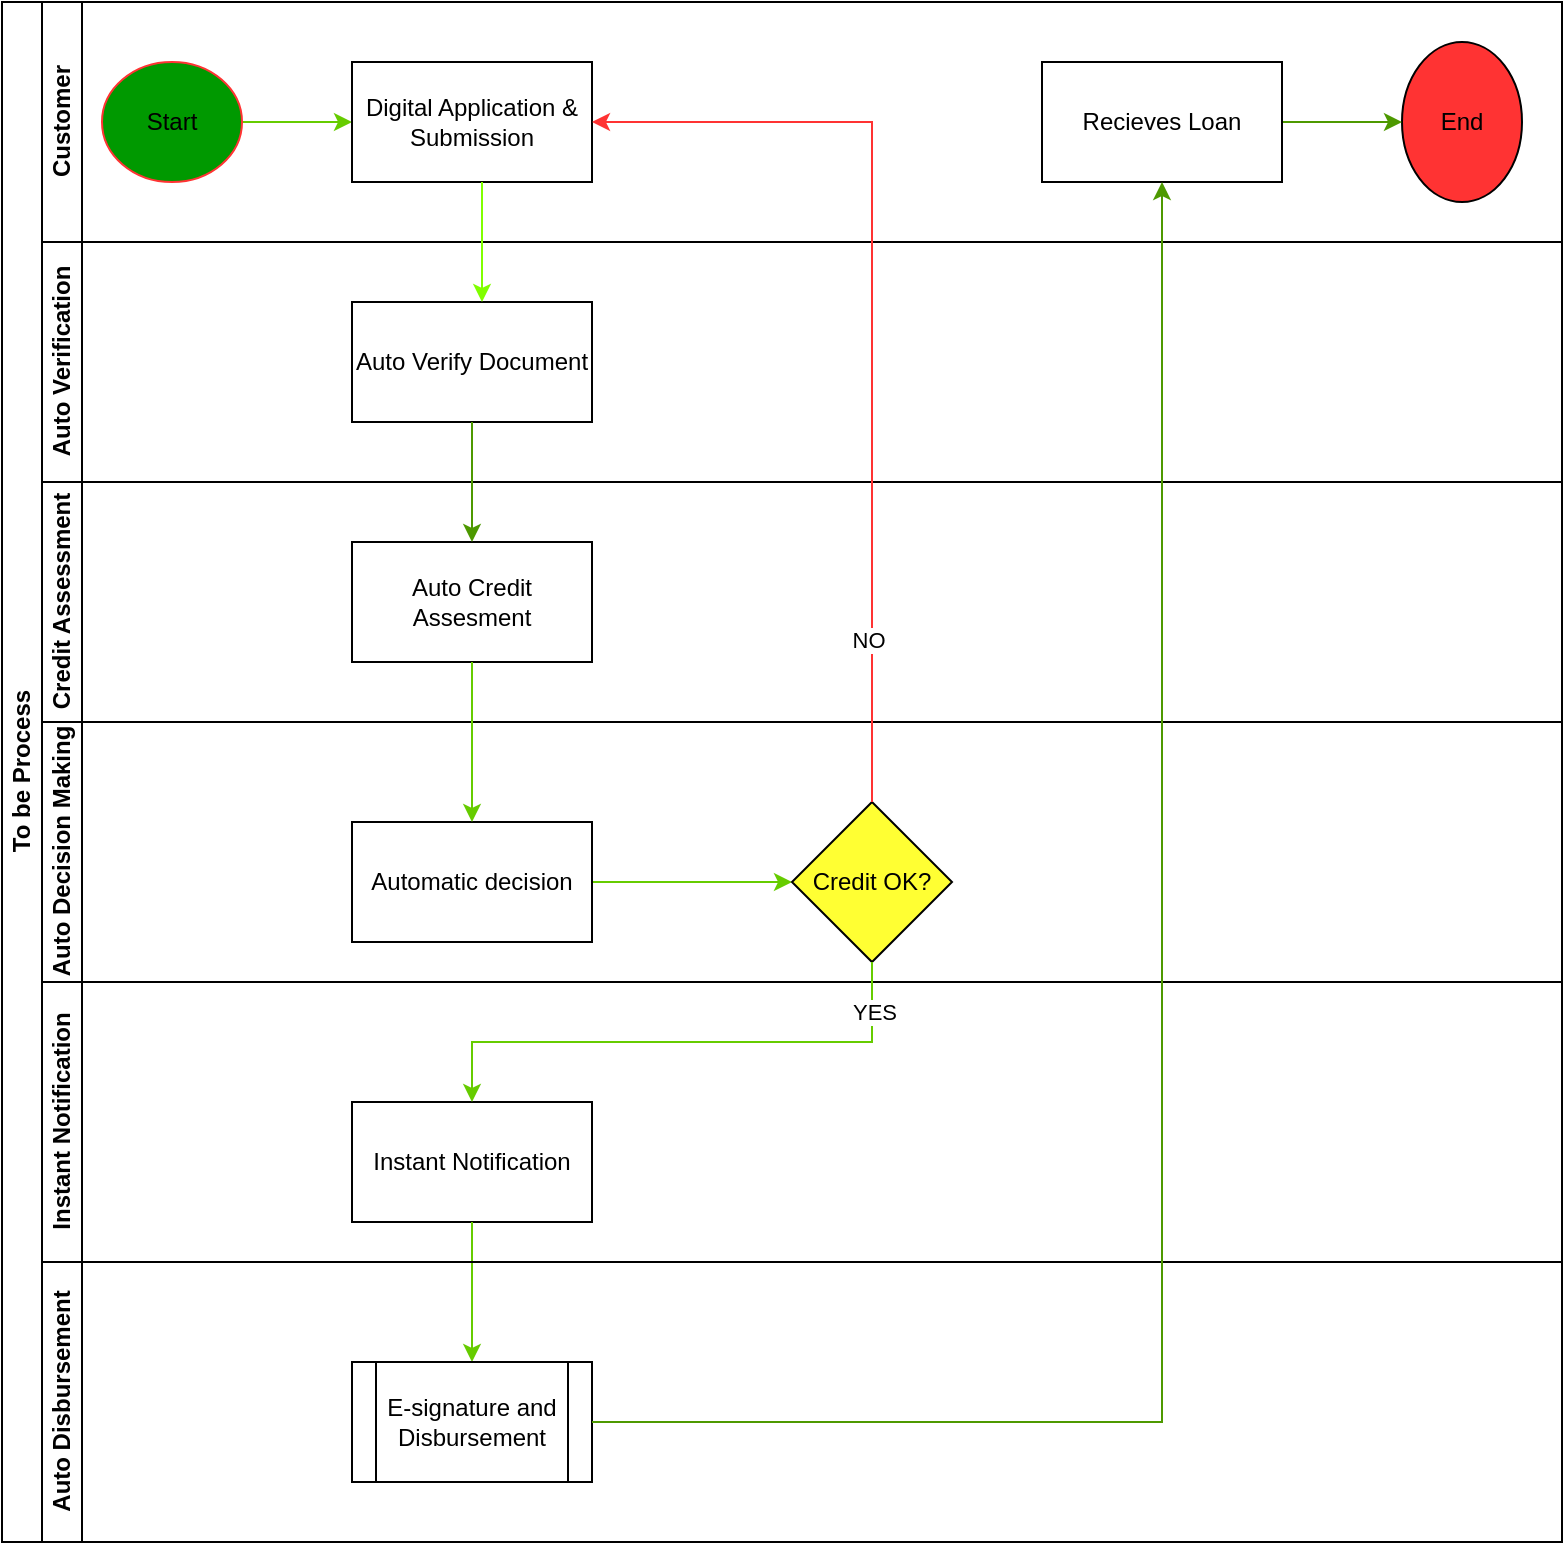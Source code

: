 <mxfile version="24.2.5" type="device">
  <diagram id="prtHgNgQTEPvFCAcTncT" name="Page-1">
    <mxGraphModel dx="1050" dy="565" grid="1" gridSize="10" guides="1" tooltips="1" connect="1" arrows="1" fold="1" page="1" pageScale="1" pageWidth="827" pageHeight="1169" math="0" shadow="0">
      <root>
        <mxCell id="0" />
        <mxCell id="1" parent="0" />
        <mxCell id="dNxyNK7c78bLwvsdeMH5-19" value="To be Process" style="swimlane;html=1;childLayout=stackLayout;resizeParent=1;resizeParentMax=0;horizontal=0;startSize=20;horizontalStack=0;" parent="1" vertex="1">
          <mxGeometry x="40" y="100" width="780" height="770" as="geometry" />
        </mxCell>
        <mxCell id="dNxyNK7c78bLwvsdeMH5-20" value="Customer" style="swimlane;html=1;startSize=20;horizontal=0;" parent="dNxyNK7c78bLwvsdeMH5-19" vertex="1">
          <mxGeometry x="20" width="760" height="120" as="geometry" />
        </mxCell>
        <mxCell id="YihsSeVG_R-uU1iq_pxh-14" value="" style="edgeStyle=orthogonalEdgeStyle;rounded=0;orthogonalLoop=1;jettySize=auto;html=1;strokeColor=#66CC00;" edge="1" parent="dNxyNK7c78bLwvsdeMH5-20" source="YihsSeVG_R-uU1iq_pxh-4" target="YihsSeVG_R-uU1iq_pxh-13">
          <mxGeometry relative="1" as="geometry" />
        </mxCell>
        <mxCell id="YihsSeVG_R-uU1iq_pxh-4" value="Start" style="ellipse;whiteSpace=wrap;html=1;strokeColor=#FF3333;fillColor=#009900;" vertex="1" parent="dNxyNK7c78bLwvsdeMH5-20">
          <mxGeometry x="30" y="30" width="70" height="60" as="geometry" />
        </mxCell>
        <mxCell id="YihsSeVG_R-uU1iq_pxh-13" value="Digital Application &amp;amp; Submission" style="whiteSpace=wrap;html=1;" vertex="1" parent="dNxyNK7c78bLwvsdeMH5-20">
          <mxGeometry x="155" y="30" width="120" height="60" as="geometry" />
        </mxCell>
        <mxCell id="YihsSeVG_R-uU1iq_pxh-49" value="End" style="ellipse;whiteSpace=wrap;html=1;fillColor=#FF3333;" vertex="1" parent="dNxyNK7c78bLwvsdeMH5-20">
          <mxGeometry x="680" y="20" width="60" height="80" as="geometry" />
        </mxCell>
        <mxCell id="YihsSeVG_R-uU1iq_pxh-55" style="edgeStyle=orthogonalEdgeStyle;rounded=0;orthogonalLoop=1;jettySize=auto;html=1;strokeColor=#4D9900;" edge="1" parent="dNxyNK7c78bLwvsdeMH5-20" source="YihsSeVG_R-uU1iq_pxh-53" target="YihsSeVG_R-uU1iq_pxh-49">
          <mxGeometry relative="1" as="geometry" />
        </mxCell>
        <mxCell id="YihsSeVG_R-uU1iq_pxh-53" value="Recieves Loan" style="whiteSpace=wrap;html=1;" vertex="1" parent="dNxyNK7c78bLwvsdeMH5-20">
          <mxGeometry x="500" y="30" width="120" height="60" as="geometry" />
        </mxCell>
        <mxCell id="dNxyNK7c78bLwvsdeMH5-21" value="Auto Verification" style="swimlane;html=1;startSize=20;horizontal=0;" parent="dNxyNK7c78bLwvsdeMH5-19" vertex="1">
          <mxGeometry x="20" y="120" width="760" height="120" as="geometry" />
        </mxCell>
        <mxCell id="YihsSeVG_R-uU1iq_pxh-15" value="Auto Verify Document" style="whiteSpace=wrap;html=1;" vertex="1" parent="dNxyNK7c78bLwvsdeMH5-21">
          <mxGeometry x="155" y="30" width="120" height="60" as="geometry" />
        </mxCell>
        <mxCell id="dNxyNK7c78bLwvsdeMH5-22" value="Credit Assessment" style="swimlane;html=1;startSize=20;horizontal=0;" parent="dNxyNK7c78bLwvsdeMH5-19" vertex="1">
          <mxGeometry x="20" y="240" width="760" height="120" as="geometry" />
        </mxCell>
        <mxCell id="YihsSeVG_R-uU1iq_pxh-17" value="Auto Credit Assesment" style="whiteSpace=wrap;html=1;" vertex="1" parent="dNxyNK7c78bLwvsdeMH5-22">
          <mxGeometry x="155" y="30" width="120" height="60" as="geometry" />
        </mxCell>
        <mxCell id="YihsSeVG_R-uU1iq_pxh-2" value="Auto Decision Making" style="swimlane;html=1;startSize=20;horizontal=0;" vertex="1" parent="dNxyNK7c78bLwvsdeMH5-19">
          <mxGeometry x="20" y="360" width="760" height="130" as="geometry" />
        </mxCell>
        <mxCell id="YihsSeVG_R-uU1iq_pxh-36" value="" style="edgeStyle=orthogonalEdgeStyle;rounded=0;orthogonalLoop=1;jettySize=auto;html=1;strokeColor=#66CC00;" edge="1" parent="YihsSeVG_R-uU1iq_pxh-2" source="YihsSeVG_R-uU1iq_pxh-33" target="YihsSeVG_R-uU1iq_pxh-35">
          <mxGeometry relative="1" as="geometry" />
        </mxCell>
        <mxCell id="YihsSeVG_R-uU1iq_pxh-33" value="Automatic decision" style="whiteSpace=wrap;html=1;" vertex="1" parent="YihsSeVG_R-uU1iq_pxh-2">
          <mxGeometry x="155" y="50" width="120" height="60" as="geometry" />
        </mxCell>
        <mxCell id="YihsSeVG_R-uU1iq_pxh-35" value="Credit OK?" style="rhombus;whiteSpace=wrap;html=1;fillColor=#FFFF33;" vertex="1" parent="YihsSeVG_R-uU1iq_pxh-2">
          <mxGeometry x="375" y="40" width="80" height="80" as="geometry" />
        </mxCell>
        <mxCell id="YihsSeVG_R-uU1iq_pxh-3" value="Instant Notification" style="swimlane;html=1;startSize=20;horizontal=0;" vertex="1" parent="dNxyNK7c78bLwvsdeMH5-19">
          <mxGeometry x="20" y="490" width="760" height="140" as="geometry" />
        </mxCell>
        <mxCell id="YihsSeVG_R-uU1iq_pxh-39" value="Instant Notification" style="whiteSpace=wrap;html=1;" vertex="1" parent="YihsSeVG_R-uU1iq_pxh-3">
          <mxGeometry x="155" y="60" width="120" height="60" as="geometry" />
        </mxCell>
        <mxCell id="YihsSeVG_R-uU1iq_pxh-16" value="" style="edgeStyle=orthogonalEdgeStyle;rounded=0;orthogonalLoop=1;jettySize=auto;html=1;strokeColor=#80FF00;" edge="1" parent="dNxyNK7c78bLwvsdeMH5-19" source="YihsSeVG_R-uU1iq_pxh-13" target="YihsSeVG_R-uU1iq_pxh-15">
          <mxGeometry relative="1" as="geometry">
            <Array as="points">
              <mxPoint x="240" y="140" />
              <mxPoint x="240" y="140" />
            </Array>
          </mxGeometry>
        </mxCell>
        <mxCell id="YihsSeVG_R-uU1iq_pxh-18" value="" style="edgeStyle=orthogonalEdgeStyle;rounded=0;orthogonalLoop=1;jettySize=auto;html=1;strokeColor=#4D9900;" edge="1" parent="dNxyNK7c78bLwvsdeMH5-19" source="YihsSeVG_R-uU1iq_pxh-15" target="YihsSeVG_R-uU1iq_pxh-17">
          <mxGeometry relative="1" as="geometry" />
        </mxCell>
        <mxCell id="YihsSeVG_R-uU1iq_pxh-34" value="" style="edgeStyle=orthogonalEdgeStyle;rounded=0;orthogonalLoop=1;jettySize=auto;html=1;strokeColor=#66CC00;" edge="1" parent="dNxyNK7c78bLwvsdeMH5-19" source="YihsSeVG_R-uU1iq_pxh-17" target="YihsSeVG_R-uU1iq_pxh-33">
          <mxGeometry relative="1" as="geometry" />
        </mxCell>
        <mxCell id="YihsSeVG_R-uU1iq_pxh-37" style="edgeStyle=orthogonalEdgeStyle;rounded=0;orthogonalLoop=1;jettySize=auto;html=1;entryX=1;entryY=0.5;entryDx=0;entryDy=0;strokeColor=#FF3333;" edge="1" parent="dNxyNK7c78bLwvsdeMH5-19" source="YihsSeVG_R-uU1iq_pxh-35" target="YihsSeVG_R-uU1iq_pxh-13">
          <mxGeometry relative="1" as="geometry">
            <Array as="points">
              <mxPoint x="435" y="60" />
            </Array>
          </mxGeometry>
        </mxCell>
        <mxCell id="YihsSeVG_R-uU1iq_pxh-38" value="NO" style="edgeLabel;html=1;align=center;verticalAlign=middle;resizable=0;points=[];" vertex="1" connectable="0" parent="YihsSeVG_R-uU1iq_pxh-37">
          <mxGeometry x="-0.662" y="2" relative="1" as="geometry">
            <mxPoint as="offset" />
          </mxGeometry>
        </mxCell>
        <mxCell id="YihsSeVG_R-uU1iq_pxh-40" value="" style="edgeStyle=orthogonalEdgeStyle;rounded=0;orthogonalLoop=1;jettySize=auto;html=1;strokeColor=#66CC00;" edge="1" parent="dNxyNK7c78bLwvsdeMH5-19" source="YihsSeVG_R-uU1iq_pxh-35" target="YihsSeVG_R-uU1iq_pxh-39">
          <mxGeometry relative="1" as="geometry">
            <Array as="points">
              <mxPoint x="435" y="520" />
              <mxPoint x="235" y="520" />
            </Array>
          </mxGeometry>
        </mxCell>
        <mxCell id="YihsSeVG_R-uU1iq_pxh-41" value="YES" style="edgeLabel;html=1;align=center;verticalAlign=middle;resizable=0;points=[];" vertex="1" connectable="0" parent="YihsSeVG_R-uU1iq_pxh-40">
          <mxGeometry x="-0.818" y="1" relative="1" as="geometry">
            <mxPoint as="offset" />
          </mxGeometry>
        </mxCell>
        <mxCell id="YihsSeVG_R-uU1iq_pxh-48" value="" style="edgeStyle=orthogonalEdgeStyle;rounded=0;orthogonalLoop=1;jettySize=auto;html=1;strokeColor=#66CC00;" edge="1" parent="dNxyNK7c78bLwvsdeMH5-19" source="YihsSeVG_R-uU1iq_pxh-39" target="YihsSeVG_R-uU1iq_pxh-47">
          <mxGeometry relative="1" as="geometry" />
        </mxCell>
        <mxCell id="YihsSeVG_R-uU1iq_pxh-51" value="Auto Disbursement" style="swimlane;html=1;startSize=20;horizontal=0;" vertex="1" parent="dNxyNK7c78bLwvsdeMH5-19">
          <mxGeometry x="20" y="630" width="760" height="140" as="geometry" />
        </mxCell>
        <mxCell id="YihsSeVG_R-uU1iq_pxh-47" value="E-signature and Disbursement" style="shape=process;whiteSpace=wrap;html=1;backgroundOutline=1;" vertex="1" parent="YihsSeVG_R-uU1iq_pxh-51">
          <mxGeometry x="155" y="50" width="120" height="60" as="geometry" />
        </mxCell>
        <mxCell id="YihsSeVG_R-uU1iq_pxh-54" value="" style="edgeStyle=orthogonalEdgeStyle;rounded=0;orthogonalLoop=1;jettySize=auto;html=1;strokeColor=#4D9900;" edge="1" parent="dNxyNK7c78bLwvsdeMH5-19" source="YihsSeVG_R-uU1iq_pxh-47" target="YihsSeVG_R-uU1iq_pxh-53">
          <mxGeometry relative="1" as="geometry" />
        </mxCell>
      </root>
    </mxGraphModel>
  </diagram>
</mxfile>
